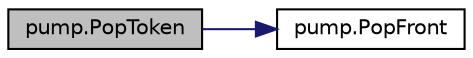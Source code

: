 digraph "pump.PopToken"
{
  edge [fontname="Helvetica",fontsize="10",labelfontname="Helvetica",labelfontsize="10"];
  node [fontname="Helvetica",fontsize="10",shape=record];
  rankdir="LR";
  Node268 [label="pump.PopToken",height=0.2,width=0.4,color="black", fillcolor="grey75", style="filled", fontcolor="black"];
  Node268 -> Node269 [color="midnightblue",fontsize="10",style="solid",fontname="Helvetica"];
  Node269 [label="pump.PopFront",height=0.2,width=0.4,color="black", fillcolor="white", style="filled",URL="$df/d92/namespacepump.html#a8e2ff118da88397e88ccf68ebcd2df79"];
}

